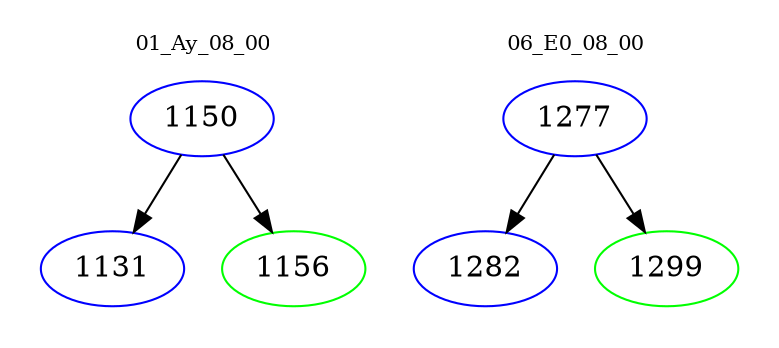 digraph{
subgraph cluster_0 {
color = white
label = "01_Ay_08_00";
fontsize=10;
T0_1150 [label="1150", color="blue"]
T0_1150 -> T0_1131 [color="black"]
T0_1131 [label="1131", color="blue"]
T0_1150 -> T0_1156 [color="black"]
T0_1156 [label="1156", color="green"]
}
subgraph cluster_1 {
color = white
label = "06_E0_08_00";
fontsize=10;
T1_1277 [label="1277", color="blue"]
T1_1277 -> T1_1282 [color="black"]
T1_1282 [label="1282", color="blue"]
T1_1277 -> T1_1299 [color="black"]
T1_1299 [label="1299", color="green"]
}
}
